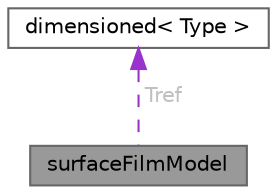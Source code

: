 digraph "surfaceFilmModel"
{
 // LATEX_PDF_SIZE
  bgcolor="transparent";
  edge [fontname=Helvetica,fontsize=10,labelfontname=Helvetica,labelfontsize=10];
  node [fontname=Helvetica,fontsize=10,shape=box,height=0.2,width=0.4];
  Node1 [id="Node000001",label="surfaceFilmModel",height=0.2,width=0.4,color="gray40", fillcolor="grey60", style="filled", fontcolor="black",tooltip="Base class for surface film models."];
  Node2 -> Node1 [id="edge1_Node000001_Node000002",dir="back",color="darkorchid3",style="dashed",tooltip=" ",label=" Tref",fontcolor="grey" ];
  Node2 [id="Node000002",label="dimensioned\< Type \>",height=0.2,width=0.4,color="gray40", fillcolor="white", style="filled",URL="$classFoam_1_1dimensioned.html",tooltip="Generic dimensioned Type class."];
}
